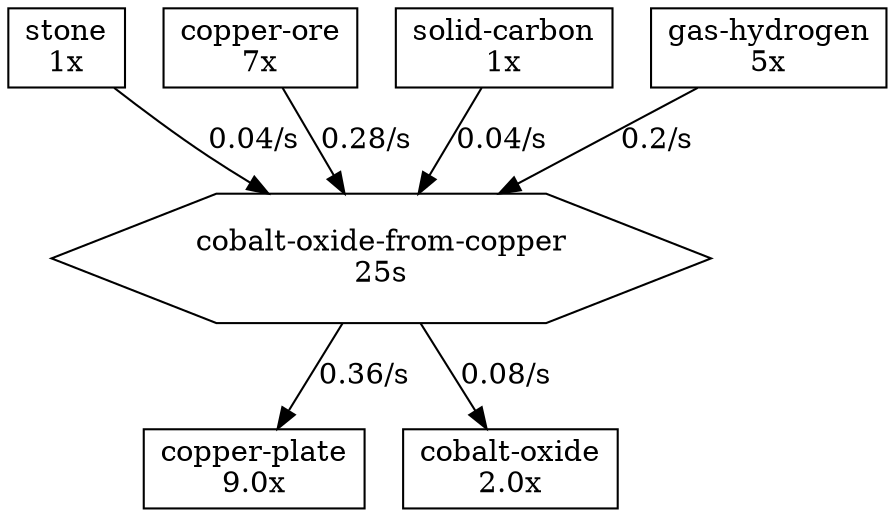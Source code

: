 // cobalt-oxide-from-copper
digraph {
	"cobalt-oxide-from-copper" [label="cobalt-oxide-from-copper
25s" shape=hexagon]
	// stone
	{
		stone [label="stone
1x" shape=box]
	}
	stone -> "cobalt-oxide-from-copper" [label="0.04/s"]
	// copper-ore
	{
		"copper-ore" [label="copper-ore
7x" shape=box]
	}
	"copper-ore" -> "cobalt-oxide-from-copper" [label="0.28/s"]
	// solid-carbon
	{
		"solid-carbon" [label="solid-carbon
1x" shape=box]
	}
	"solid-carbon" -> "cobalt-oxide-from-copper" [label="0.04/s"]
	// gas-hydrogen
	{
		"gas-hydrogen" [label="gas-hydrogen
5x" shape=box]
	}
	"gas-hydrogen" -> "cobalt-oxide-from-copper" [label="0.2/s"]
	// copper-plate
	{
		"copper-plate" [label="copper-plate
9.0x" shape=box]
	}
	"cobalt-oxide-from-copper" -> "copper-plate" [label="0.36/s"]
	// cobalt-oxide
	{
		"cobalt-oxide" [label="cobalt-oxide
2.0x" shape=box]
	}
	"cobalt-oxide-from-copper" -> "cobalt-oxide" [label="0.08/s"]
}
